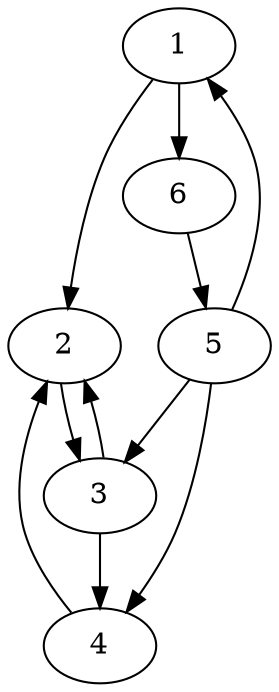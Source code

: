strict digraph myGraph {
1 -> 2
 -> 3
2 -> 3
 -> 4
5 -> 3
 -> 2
1 -> 6
 -> 5
 -> 4
 -> 2
4 -> 2
5 -> 1
}